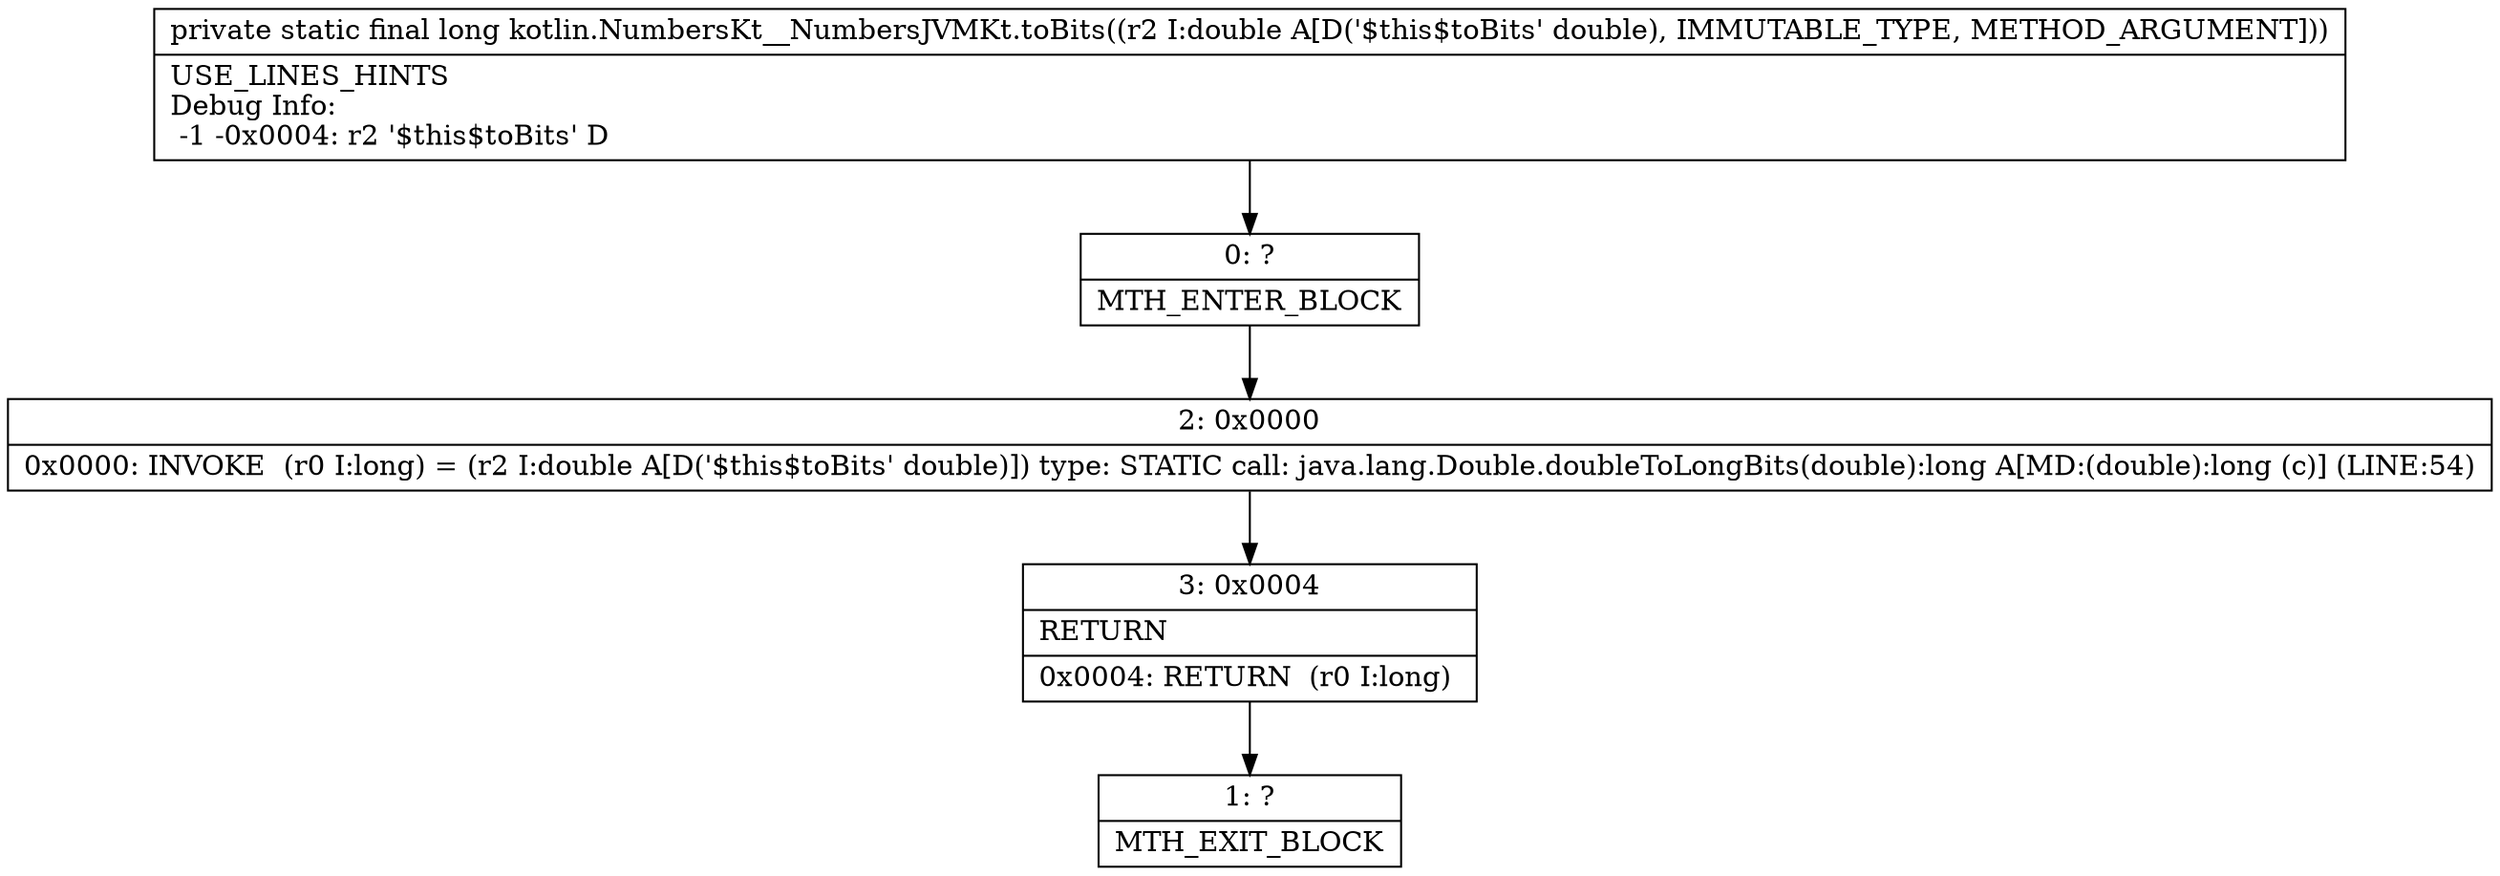 digraph "CFG forkotlin.NumbersKt__NumbersJVMKt.toBits(D)J" {
Node_0 [shape=record,label="{0\:\ ?|MTH_ENTER_BLOCK\l}"];
Node_2 [shape=record,label="{2\:\ 0x0000|0x0000: INVOKE  (r0 I:long) = (r2 I:double A[D('$this$toBits' double)]) type: STATIC call: java.lang.Double.doubleToLongBits(double):long A[MD:(double):long (c)] (LINE:54)\l}"];
Node_3 [shape=record,label="{3\:\ 0x0004|RETURN\l|0x0004: RETURN  (r0 I:long) \l}"];
Node_1 [shape=record,label="{1\:\ ?|MTH_EXIT_BLOCK\l}"];
MethodNode[shape=record,label="{private static final long kotlin.NumbersKt__NumbersJVMKt.toBits((r2 I:double A[D('$this$toBits' double), IMMUTABLE_TYPE, METHOD_ARGUMENT]))  | USE_LINES_HINTS\lDebug Info:\l  \-1 \-0x0004: r2 '$this$toBits' D\l}"];
MethodNode -> Node_0;Node_0 -> Node_2;
Node_2 -> Node_3;
Node_3 -> Node_1;
}

